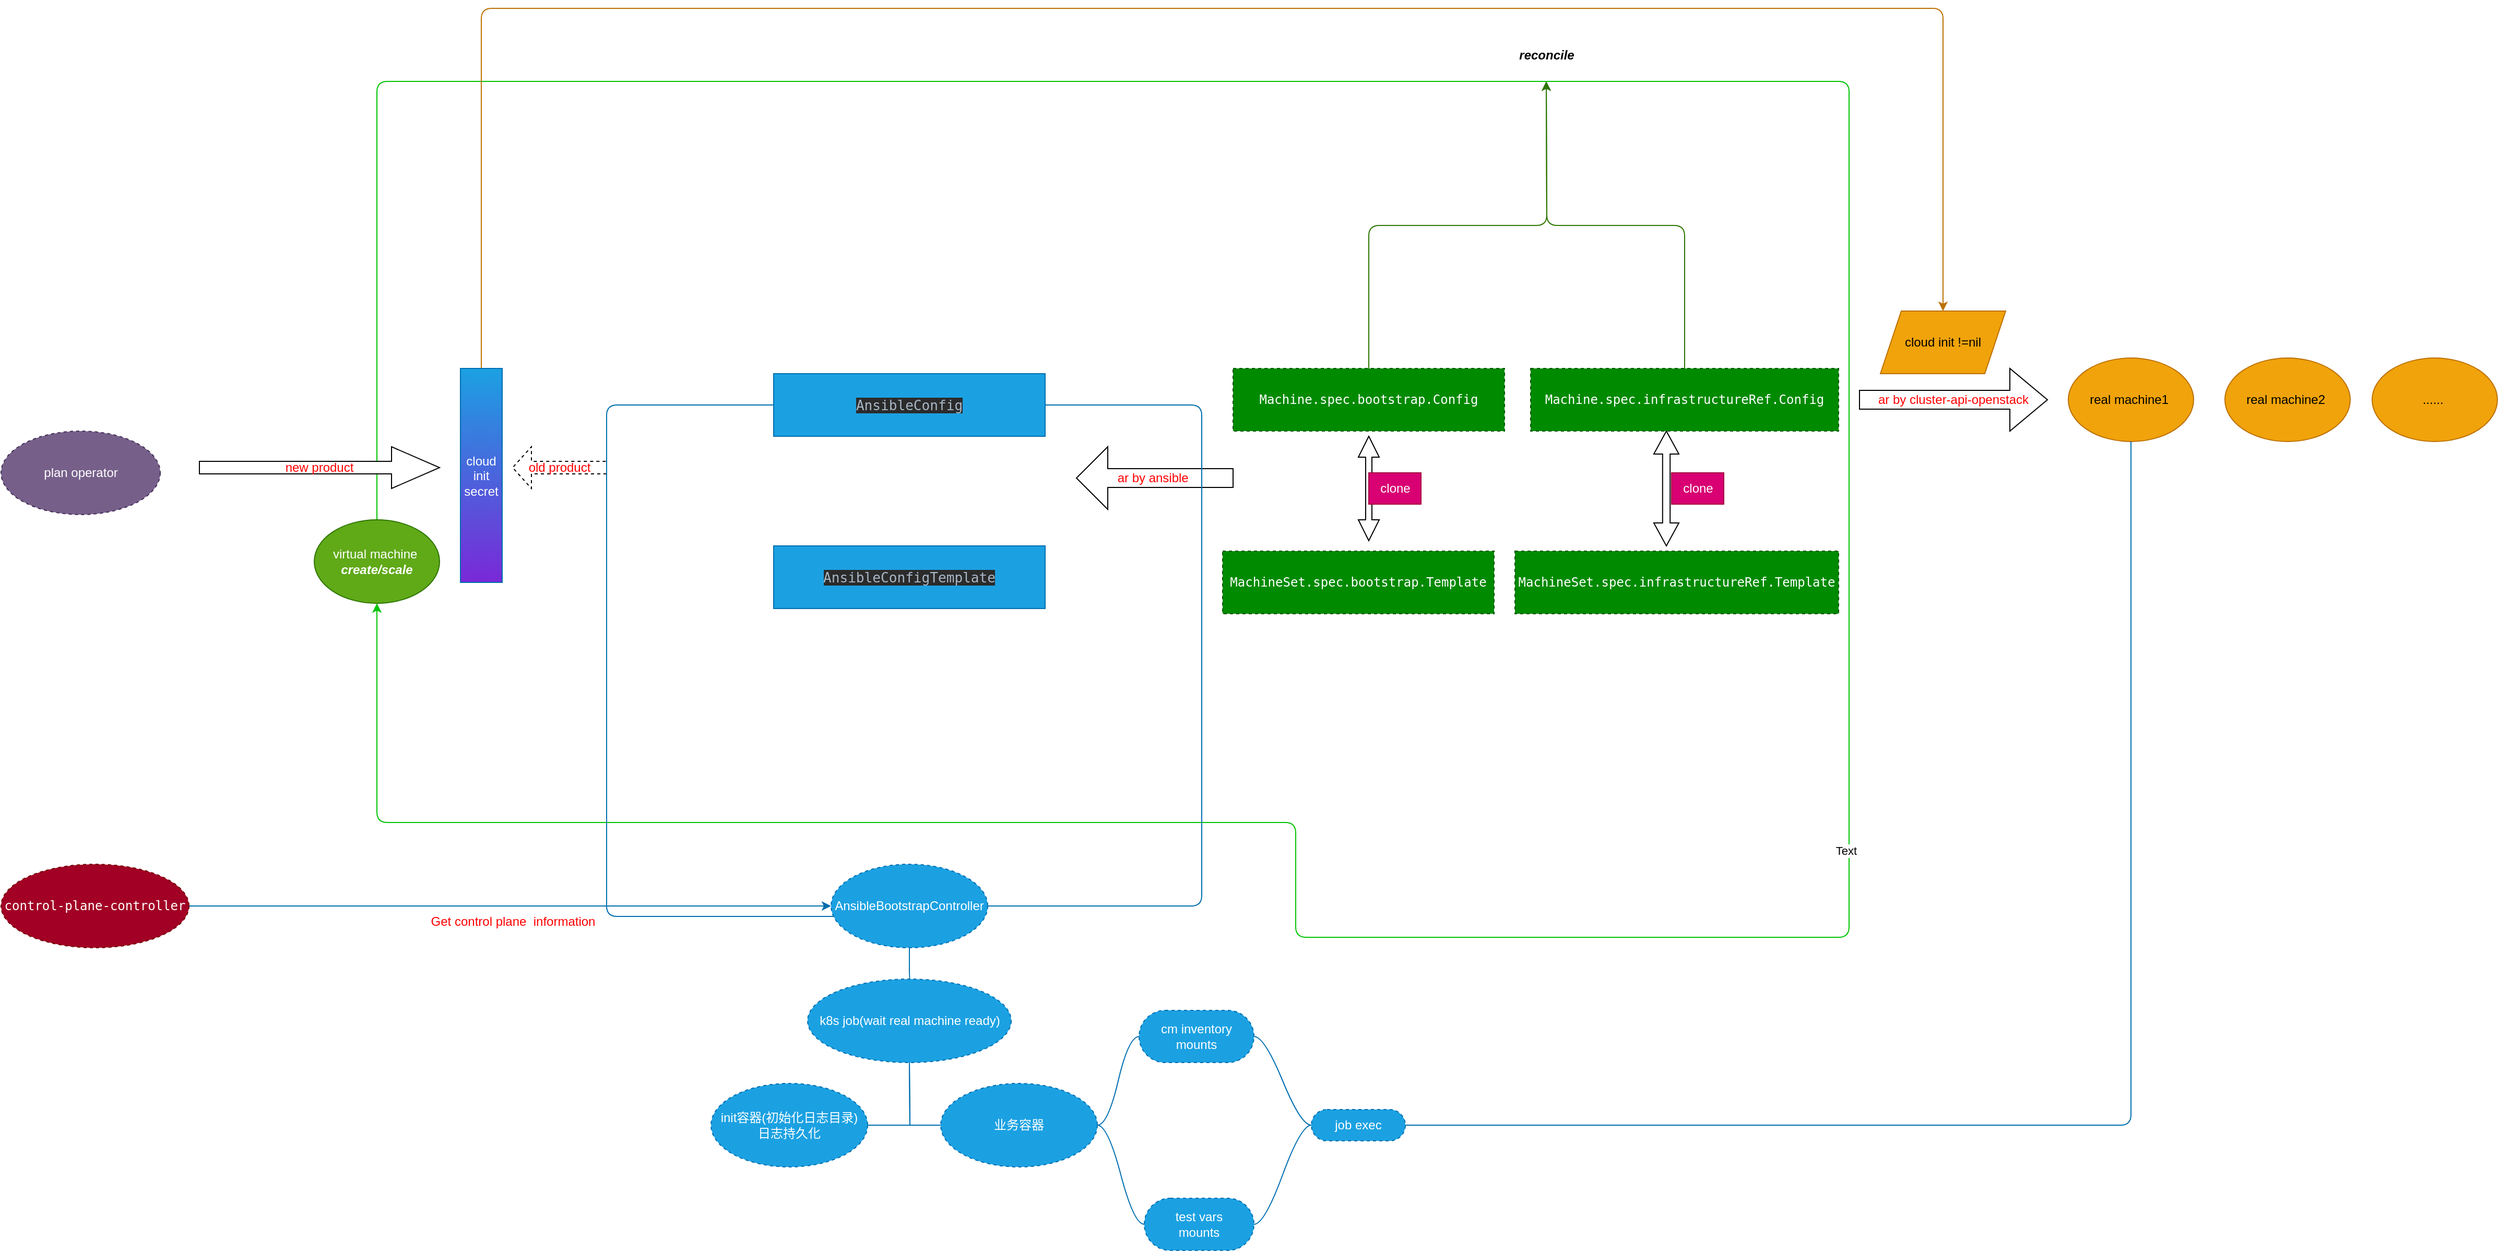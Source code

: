 <mxfile>
    <diagram id="1dZa2Ic1CS4slsf-3N0E" name="第 1 页">
        <mxGraphModel dx="3676" dy="2358" grid="1" gridSize="10" guides="1" tooltips="1" connect="1" arrows="1" fold="1" page="1" pageScale="1" pageWidth="827" pageHeight="1169" math="0" shadow="0">
            <root>
                <mxCell id="0"/>
                <mxCell id="1" parent="0"/>
                <mxCell id="9" style="edgeStyle=orthogonalEdgeStyle;html=1;exitX=0.5;exitY=0;exitDx=0;exitDy=0;fillColor=#008a00;strokeColor=#00C400;rounded=1;" parent="1" source="2" target="2" edge="1">
                    <mxGeometry relative="1" as="geometry">
                        <mxPoint x="130" y="330" as="targetPoint"/>
                        <Array as="points">
                            <mxPoint x="-280" y="-190"/>
                            <mxPoint x="740" y="-190"/>
                            <mxPoint x="740" y="630"/>
                            <mxPoint x="210" y="630"/>
                            <mxPoint x="210" y="520"/>
                            <mxPoint x="-670" y="520"/>
                            <mxPoint x="-670" y="280"/>
                        </Array>
                    </mxGeometry>
                </mxCell>
                <mxCell id="10" value="Text" style="edgeLabel;html=1;align=center;verticalAlign=middle;resizable=0;points=[];" parent="9" vertex="1" connectable="0">
                    <mxGeometry x="0.172" y="-3" relative="1" as="geometry">
                        <mxPoint as="offset"/>
                    </mxGeometry>
                </mxCell>
                <mxCell id="2" value="virtual machine&amp;nbsp;&lt;br&gt;&lt;i&gt;&lt;b&gt;create/scale&lt;/b&gt;&lt;/i&gt;" style="ellipse;whiteSpace=wrap;html=1;fillColor=#60a917;fontColor=#ffffff;strokeColor=#2D7600;" parent="1" vertex="1">
                    <mxGeometry x="-730" y="230" width="120" height="80" as="geometry"/>
                </mxCell>
                <mxCell id="3" value="&lt;pre&gt;&lt;code class=&quot;language-yaml hljs&quot;&gt;MachineSet.&lt;/code&gt;spec.bootstrap.Template&lt;/pre&gt;" style="rounded=0;whiteSpace=wrap;html=1;fillColor=#008a00;fontColor=#ffffff;strokeColor=#005700;dashed=1;" parent="1" vertex="1">
                    <mxGeometry x="140" y="260" width="260" height="60" as="geometry"/>
                </mxCell>
                <mxCell id="4" value="&lt;pre&gt;&lt;code class=&quot;language-yaml hljs&quot;&gt;MachineSet.&lt;/code&gt;spec.infrastructureRef.Template&lt;/pre&gt;" style="rounded=0;whiteSpace=wrap;html=1;fillColor=#008a00;fontColor=#ffffff;strokeColor=#005700;dashed=1;" parent="1" vertex="1">
                    <mxGeometry x="420" y="260" width="310" height="60" as="geometry"/>
                </mxCell>
                <mxCell id="11" value="&lt;b&gt;&lt;i&gt;reconcile&lt;/i&gt;&lt;/b&gt;" style="text;html=1;align=center;verticalAlign=middle;resizable=0;points=[];autosize=1;strokeColor=none;fillColor=none;" parent="1" vertex="1">
                    <mxGeometry x="410" y="-230" width="80" height="30" as="geometry"/>
                </mxCell>
                <mxCell id="16" value="" style="shape=doubleArrow;direction=south;whiteSpace=wrap;html=1;" parent="1" vertex="1">
                    <mxGeometry x="270" y="150" width="20" height="100" as="geometry"/>
                </mxCell>
                <mxCell id="17" value="clone" style="text;html=1;align=center;verticalAlign=middle;resizable=0;points=[];autosize=1;strokeColor=#A50040;fillColor=#d80073;fontColor=#ffffff;" parent="1" vertex="1">
                    <mxGeometry x="280" y="185" width="50" height="30" as="geometry"/>
                </mxCell>
                <mxCell id="18" value="clone" style="text;html=1;align=center;verticalAlign=middle;resizable=0;points=[];autosize=1;strokeColor=#A50040;fillColor=#d80073;fontColor=#ffffff;" parent="1" vertex="1">
                    <mxGeometry x="570" y="185" width="50" height="30" as="geometry"/>
                </mxCell>
                <mxCell id="19" value="" style="shape=doubleArrow;direction=south;whiteSpace=wrap;html=1;" parent="1" vertex="1">
                    <mxGeometry x="553" y="145" width="24" height="110" as="geometry"/>
                </mxCell>
                <mxCell id="28" style="edgeStyle=orthogonalEdgeStyle;rounded=1;html=1;exitX=0.5;exitY=0;exitDx=0;exitDy=0;fontColor=#FF0000;fillColor=#60a917;strokeColor=#2D7600;" parent="1" source="24" edge="1">
                    <mxGeometry relative="1" as="geometry">
                        <mxPoint x="450" y="-190" as="targetPoint"/>
                    </mxGeometry>
                </mxCell>
                <mxCell id="24" value="&lt;pre&gt;&lt;code class=&quot;language-yaml hljs&quot;&gt;Machine.&lt;/code&gt;spec.bootstrap.Config&lt;/pre&gt;" style="rounded=0;whiteSpace=wrap;html=1;fillColor=#008a00;fontColor=#ffffff;strokeColor=#005700;dashed=1;" parent="1" vertex="1">
                    <mxGeometry x="150" y="85" width="260" height="60" as="geometry"/>
                </mxCell>
                <mxCell id="29" style="edgeStyle=orthogonalEdgeStyle;rounded=1;html=1;exitX=0.5;exitY=0;exitDx=0;exitDy=0;fontColor=#FF0000;fillColor=#60a917;strokeColor=#2D7600;" parent="1" source="25" edge="1">
                    <mxGeometry relative="1" as="geometry">
                        <mxPoint x="450" y="-190" as="targetPoint"/>
                    </mxGeometry>
                </mxCell>
                <mxCell id="25" value="&lt;pre&gt;&lt;code class=&quot;language-yaml hljs&quot;&gt;Machine.&lt;/code&gt;spec.infrastructureRef.Config&lt;/pre&gt;" style="rounded=0;whiteSpace=wrap;html=1;fillColor=#008a00;fontColor=#ffffff;strokeColor=#005700;dashed=1;" parent="1" vertex="1">
                    <mxGeometry x="435" y="85" width="295" height="60" as="geometry"/>
                </mxCell>
                <mxCell id="30" value="ar by cluster-api-openstack" style="shape=singleArrow;whiteSpace=wrap;html=1;fontColor=#FF0000;" parent="1" vertex="1">
                    <mxGeometry x="750" y="85" width="180" height="60" as="geometry"/>
                </mxCell>
                <mxCell id="31" value="ar by ansible&amp;nbsp;" style="shape=singleArrow;direction=west;whiteSpace=wrap;html=1;fontColor=#FF0000;" parent="1" vertex="1">
                    <mxGeometry y="160" width="150" height="60" as="geometry"/>
                </mxCell>
                <mxCell id="49" style="edgeStyle=orthogonalEdgeStyle;rounded=1;html=1;exitX=1;exitY=0.5;exitDx=0;exitDy=0;entryX=1;entryY=0.5;entryDx=0;entryDy=0;strokeColor=#006EAF;fontColor=#FF0000;fillColor=#1ba1e2;endArrow=none;endFill=0;" parent="1" source="32" target="46" edge="1">
                    <mxGeometry relative="1" as="geometry">
                        <Array as="points">
                            <mxPoint x="120" y="120"/>
                            <mxPoint x="120" y="600"/>
                        </Array>
                    </mxGeometry>
                </mxCell>
                <mxCell id="32" value="&lt;pre&gt;&lt;pre style=&quot;background-color:#2b2b2b;color:#a9b7c6;font-family:'JetBrains Mono',monospace;font-size:9.8pt;&quot;&gt;AnsibleConfig&lt;/pre&gt;&lt;/pre&gt;" style="rounded=0;whiteSpace=wrap;html=1;fillColor=#1ba1e2;fontColor=#ffffff;strokeColor=#006EAF;" parent="1" vertex="1">
                    <mxGeometry x="-290" y="90" width="260" height="60" as="geometry"/>
                </mxCell>
                <mxCell id="33" value="&lt;pre style=&quot;border-color: rgb(0, 0, 0); font-style: normal; font-variant-ligatures: normal; font-variant-caps: normal; font-weight: 400; letter-spacing: normal; orphans: 2; text-align: center; text-indent: 0px; text-transform: none; widows: 2; word-spacing: 0px; -webkit-text-stroke-width: 0px; text-decoration-thickness: initial; text-decoration-style: initial; text-decoration-color: initial; background-color: rgb(43, 43, 43); color: rgb(169, 183, 198); font-family: &amp;quot;JetBrains Mono&amp;quot;, monospace; font-size: 9.8pt;&quot;&gt;AnsibleConfigTemplate&lt;/pre&gt;" style="rounded=0;whiteSpace=wrap;html=1;fillColor=#1ba1e2;fontColor=#ffffff;strokeColor=#006EAF;" parent="1" vertex="1">
                    <mxGeometry x="-290" y="255" width="260" height="60" as="geometry"/>
                </mxCell>
                <mxCell id="34" value="real machine1&amp;nbsp;" style="ellipse;whiteSpace=wrap;html=1;fillColor=#f0a30a;fontColor=#000000;strokeColor=#BD7000;" parent="1" vertex="1">
                    <mxGeometry x="950" y="75" width="120" height="80" as="geometry"/>
                </mxCell>
                <mxCell id="35" value="cloud init !=nil" style="shape=parallelogram;perimeter=parallelogramPerimeter;whiteSpace=wrap;html=1;fixedSize=1;fontColor=#000000;fillColor=#f0a30a;strokeColor=#BD7000;" parent="1" vertex="1">
                    <mxGeometry x="770" y="30" width="120" height="60" as="geometry"/>
                </mxCell>
                <mxCell id="36" value="old product" style="shape=singleArrow;direction=west;whiteSpace=wrap;html=1;fontColor=#FF0000;dashed=1;" parent="1" vertex="1">
                    <mxGeometry x="-540" y="160" width="90" height="40" as="geometry"/>
                </mxCell>
                <mxCell id="40" style="edgeStyle=orthogonalEdgeStyle;rounded=1;html=1;fontColor=#FF0000;fillColor=#f0a30a;strokeColor=#BD7000;" parent="1" source="39" target="35" edge="1">
                    <mxGeometry relative="1" as="geometry">
                        <Array as="points">
                            <mxPoint x="-570" y="-260"/>
                            <mxPoint x="830" y="-260"/>
                        </Array>
                    </mxGeometry>
                </mxCell>
                <mxCell id="39" value="cloud&lt;br&gt;init&lt;br&gt;secret" style="rounded=0;whiteSpace=wrap;html=1;fontColor=#ffffff;fillColor=#1ba1e2;strokeColor=#006EAF;gradientColor=#7A28D7;" parent="1" vertex="1">
                    <mxGeometry x="-590" y="85" width="40" height="205" as="geometry"/>
                </mxCell>
                <mxCell id="42" value="new product" style="shape=singleArrow;whiteSpace=wrap;html=1;fontColor=#FF0000;" parent="1" vertex="1">
                    <mxGeometry x="-840" y="160" width="230" height="40" as="geometry"/>
                </mxCell>
                <mxCell id="43" value="plan operator" style="ellipse;whiteSpace=wrap;html=1;dashed=1;fontColor=#ffffff;fillColor=#76608a;strokeColor=#432D57;" parent="1" vertex="1">
                    <mxGeometry x="-1030" y="145" width="152.5" height="80" as="geometry"/>
                </mxCell>
                <mxCell id="44" value="real machine2&amp;nbsp;" style="ellipse;whiteSpace=wrap;html=1;fillColor=#f0a30a;fontColor=#000000;strokeColor=#BD7000;" parent="1" vertex="1">
                    <mxGeometry x="1100" y="75" width="120" height="80" as="geometry"/>
                </mxCell>
                <mxCell id="45" value="......&amp;nbsp;" style="ellipse;whiteSpace=wrap;html=1;fillColor=#f0a30a;fontColor=#000000;strokeColor=#BD7000;" parent="1" vertex="1">
                    <mxGeometry x="1241" y="75" width="120" height="80" as="geometry"/>
                </mxCell>
                <mxCell id="48" style="edgeStyle=orthogonalEdgeStyle;rounded=1;html=1;exitX=0;exitY=0.5;exitDx=0;exitDy=0;entryX=0;entryY=0.5;entryDx=0;entryDy=0;strokeColor=#006EAF;fontColor=#FF0000;fillColor=#1ba1e2;endArrow=none;endFill=0;" parent="1" source="46" target="32" edge="1">
                    <mxGeometry relative="1" as="geometry">
                        <Array as="points">
                            <mxPoint x="-205" y="610"/>
                            <mxPoint x="-450" y="610"/>
                            <mxPoint x="-450" y="120"/>
                        </Array>
                    </mxGeometry>
                </mxCell>
                <mxCell id="61" style="edgeStyle=orthogonalEdgeStyle;rounded=1;html=1;exitX=0.5;exitY=1;exitDx=0;exitDy=0;strokeColor=#006EAF;fontColor=#FF0000;endArrow=classic;endFill=1;fillColor=#1ba1e2;" parent="1" source="46" edge="1">
                    <mxGeometry relative="1" as="geometry">
                        <mxPoint x="-159.5" y="700" as="targetPoint"/>
                    </mxGeometry>
                </mxCell>
                <mxCell id="46" value="AnsibleBootstrapController" style="ellipse;whiteSpace=wrap;html=1;dashed=1;fontColor=#ffffff;fillColor=#1ba1e2;strokeColor=#006EAF;" parent="1" vertex="1">
                    <mxGeometry x="-235" y="560" width="150" height="80" as="geometry"/>
                </mxCell>
                <mxCell id="56" style="edgeStyle=orthogonalEdgeStyle;rounded=1;html=1;entryX=0;entryY=0.5;entryDx=0;entryDy=0;strokeColor=#006EAF;fontColor=#FF0000;endArrow=classic;endFill=1;fillColor=#1ba1e2;" parent="1" source="55" target="46" edge="1">
                    <mxGeometry relative="1" as="geometry"/>
                </mxCell>
                <mxCell id="55" value="&lt;pre&gt;&lt;code class=&quot;language-yaml hljs&quot;&gt;control-plane-controller&lt;/code&gt;&lt;/pre&gt;" style="ellipse;whiteSpace=wrap;html=1;dashed=1;fontColor=#ffffff;fillColor=#a20025;strokeColor=#6F0000;" parent="1" vertex="1">
                    <mxGeometry x="-1030" y="560" width="180" height="80" as="geometry"/>
                </mxCell>
                <mxCell id="59" value="Get control plane&amp;nbsp; information" style="text;html=1;align=center;verticalAlign=middle;resizable=0;points=[];autosize=1;strokeColor=none;fillColor=none;fontColor=#FF0000;strokeWidth=4;" parent="1" vertex="1">
                    <mxGeometry x="-630" y="600" width="180" height="30" as="geometry"/>
                </mxCell>
                <mxCell id="60" value="k8s job(wait real machine ready)" style="ellipse;whiteSpace=wrap;html=1;dashed=1;fontColor=#ffffff;fillColor=#1ba1e2;strokeColor=#006EAF;" parent="1" vertex="1">
                    <mxGeometry x="-257.5" y="670" width="195" height="80" as="geometry"/>
                </mxCell>
                <mxCell id="65" value="init容器(初始化日志目录)&lt;br&gt;日志持久化" style="ellipse;whiteSpace=wrap;html=1;dashed=1;fontColor=#ffffff;fillColor=#1ba1e2;strokeColor=#006EAF;" parent="1" vertex="1">
                    <mxGeometry x="-350" y="770" width="150" height="80" as="geometry"/>
                </mxCell>
                <mxCell id="66" value="业务容器" style="ellipse;whiteSpace=wrap;html=1;dashed=1;fontColor=#ffffff;fillColor=#1ba1e2;strokeColor=#006EAF;" parent="1" vertex="1">
                    <mxGeometry x="-130" y="770" width="150" height="80" as="geometry"/>
                </mxCell>
                <mxCell id="67" value="" style="edgeStyle=orthogonalEdgeStyle;sourcePerimeterSpacing=0;targetPerimeterSpacing=0;startArrow=none;endArrow=none;rounded=0;targetPortConstraint=eastwest;sourcePortConstraint=northsouth;curved=0;rounded=0;strokeColor=#006EAF;fontColor=#FF0000;entryX=1;entryY=0.5;entryDx=0;entryDy=0;fillColor=#1ba1e2;" parent="1" target="65" edge="1">
                    <mxGeometry relative="1" as="geometry">
                        <mxPoint x="-160" y="750" as="sourcePoint"/>
                        <mxPoint x="-170" y="820.026" as="targetPoint"/>
                    </mxGeometry>
                </mxCell>
                <mxCell id="68" value="" style="edgeStyle=orthogonalEdgeStyle;sourcePerimeterSpacing=0;targetPerimeterSpacing=0;startArrow=none;endArrow=none;rounded=0;targetPortConstraint=eastwest;sourcePortConstraint=northsouth;curved=0;rounded=0;strokeColor=#006EAF;fontColor=#FF0000;entryX=0;entryY=0.5;entryDx=0;entryDy=0;fillColor=#1ba1e2;" parent="1" target="66" edge="1">
                    <mxGeometry relative="1" as="geometry">
                        <mxPoint x="-160" y="750" as="sourcePoint"/>
                        <mxPoint x="-150" y="820.026" as="targetPoint"/>
                    </mxGeometry>
                </mxCell>
                <mxCell id="92" style="edgeStyle=entityRelationEdgeStyle;rounded=1;html=1;startArrow=none;endArrow=none;segment=10;curved=1;sourcePerimeterSpacing=0;targetPerimeterSpacing=0;exitX=1;exitY=0.5;exitDx=0;exitDy=0;entryX=0;entryY=0.5;entryDx=0;entryDy=0;strokeColor=#006EAF;fontColor=#FF0000;fillColor=#1ba1e2;" parent="1" source="75" target="91" edge="1">
                    <mxGeometry relative="1" as="geometry"/>
                </mxCell>
                <mxCell id="75" value="cm inventory&lt;br&gt;mounts" style="whiteSpace=wrap;html=1;rounded=1;arcSize=50;align=center;verticalAlign=middle;strokeWidth=1;autosize=1;spacing=4;treeFolding=1;treeMoving=1;newEdgeStyle={&quot;edgeStyle&quot;:&quot;entityRelationEdgeStyle&quot;,&quot;startArrow&quot;:&quot;none&quot;,&quot;endArrow&quot;:&quot;none&quot;,&quot;segment&quot;:10,&quot;curved&quot;:1,&quot;sourcePerimeterSpacing&quot;:0,&quot;targetPerimeterSpacing&quot;:0};dashed=1;fontColor=#ffffff;fillColor=#1ba1e2;strokeColor=#006EAF;" parent="1" vertex="1">
                    <mxGeometry x="60" y="700" width="110" height="50" as="geometry"/>
                </mxCell>
                <mxCell id="76" value="" style="edgeStyle=entityRelationEdgeStyle;startArrow=none;endArrow=none;segment=10;curved=1;sourcePerimeterSpacing=0;targetPerimeterSpacing=0;rounded=1;strokeColor=#006EAF;fontColor=#FF0000;fillColor=#1ba1e2;" parent="1" target="75" edge="1">
                    <mxGeometry relative="1" as="geometry">
                        <mxPoint x="20" y="810" as="sourcePoint"/>
                    </mxGeometry>
                </mxCell>
                <mxCell id="93" style="edgeStyle=entityRelationEdgeStyle;rounded=1;html=1;startArrow=none;endArrow=none;segment=10;curved=1;sourcePerimeterSpacing=0;targetPerimeterSpacing=0;exitX=1;exitY=0.5;exitDx=0;exitDy=0;entryX=0;entryY=0.5;entryDx=0;entryDy=0;strokeColor=#006EAF;fontColor=#FF0000;fillColor=#1ba1e2;" parent="1" source="77" target="91" edge="1">
                    <mxGeometry relative="1" as="geometry"/>
                </mxCell>
                <mxCell id="77" value="test vars&lt;br&gt;mounts" style="whiteSpace=wrap;html=1;rounded=1;arcSize=50;align=center;verticalAlign=middle;strokeWidth=1;autosize=1;spacing=4;treeFolding=1;treeMoving=1;newEdgeStyle={&quot;edgeStyle&quot;:&quot;entityRelationEdgeStyle&quot;,&quot;startArrow&quot;:&quot;none&quot;,&quot;endArrow&quot;:&quot;none&quot;,&quot;segment&quot;:10,&quot;curved&quot;:1,&quot;sourcePerimeterSpacing&quot;:0,&quot;targetPerimeterSpacing&quot;:0};dashed=1;fontColor=#ffffff;fillColor=#1ba1e2;strokeColor=#006EAF;" parent="1" vertex="1">
                    <mxGeometry x="65" y="880" width="105" height="50" as="geometry"/>
                </mxCell>
                <mxCell id="78" value="" style="edgeStyle=entityRelationEdgeStyle;startArrow=none;endArrow=none;segment=10;curved=1;sourcePerimeterSpacing=0;targetPerimeterSpacing=0;rounded=1;strokeColor=#006EAF;fontColor=#FF0000;exitX=1;exitY=0.5;exitDx=0;exitDy=0;fillColor=#1ba1e2;" parent="1" source="66" target="77" edge="1">
                    <mxGeometry relative="1" as="geometry">
                        <mxPoint x="40" y="900" as="sourcePoint"/>
                    </mxGeometry>
                </mxCell>
                <mxCell id="94" style="edgeStyle=orthogonalEdgeStyle;rounded=1;html=1;startArrow=none;endArrow=none;segment=10;sourcePerimeterSpacing=0;targetPerimeterSpacing=0;exitX=1;exitY=0.5;exitDx=0;exitDy=0;entryX=0.5;entryY=1;entryDx=0;entryDy=0;strokeColor=#006EAF;fontColor=#FF0000;fillColor=#1ba1e2;" parent="1" source="91" target="34" edge="1">
                    <mxGeometry relative="1" as="geometry"/>
                </mxCell>
                <mxCell id="91" value="job exec" style="whiteSpace=wrap;html=1;rounded=1;arcSize=50;align=center;verticalAlign=middle;strokeWidth=1;autosize=1;spacing=4;treeFolding=1;treeMoving=1;newEdgeStyle={&quot;edgeStyle&quot;:&quot;entityRelationEdgeStyle&quot;,&quot;startArrow&quot;:&quot;none&quot;,&quot;endArrow&quot;:&quot;none&quot;,&quot;segment&quot;:10,&quot;curved&quot;:1,&quot;sourcePerimeterSpacing&quot;:0,&quot;targetPerimeterSpacing&quot;:0};dashed=1;fontColor=#ffffff;fillColor=#1ba1e2;strokeColor=#006EAF;" parent="1" vertex="1">
                    <mxGeometry x="225" y="795" width="90" height="30" as="geometry"/>
                </mxCell>
            </root>
        </mxGraphModel>
    </diagram>
</mxfile>